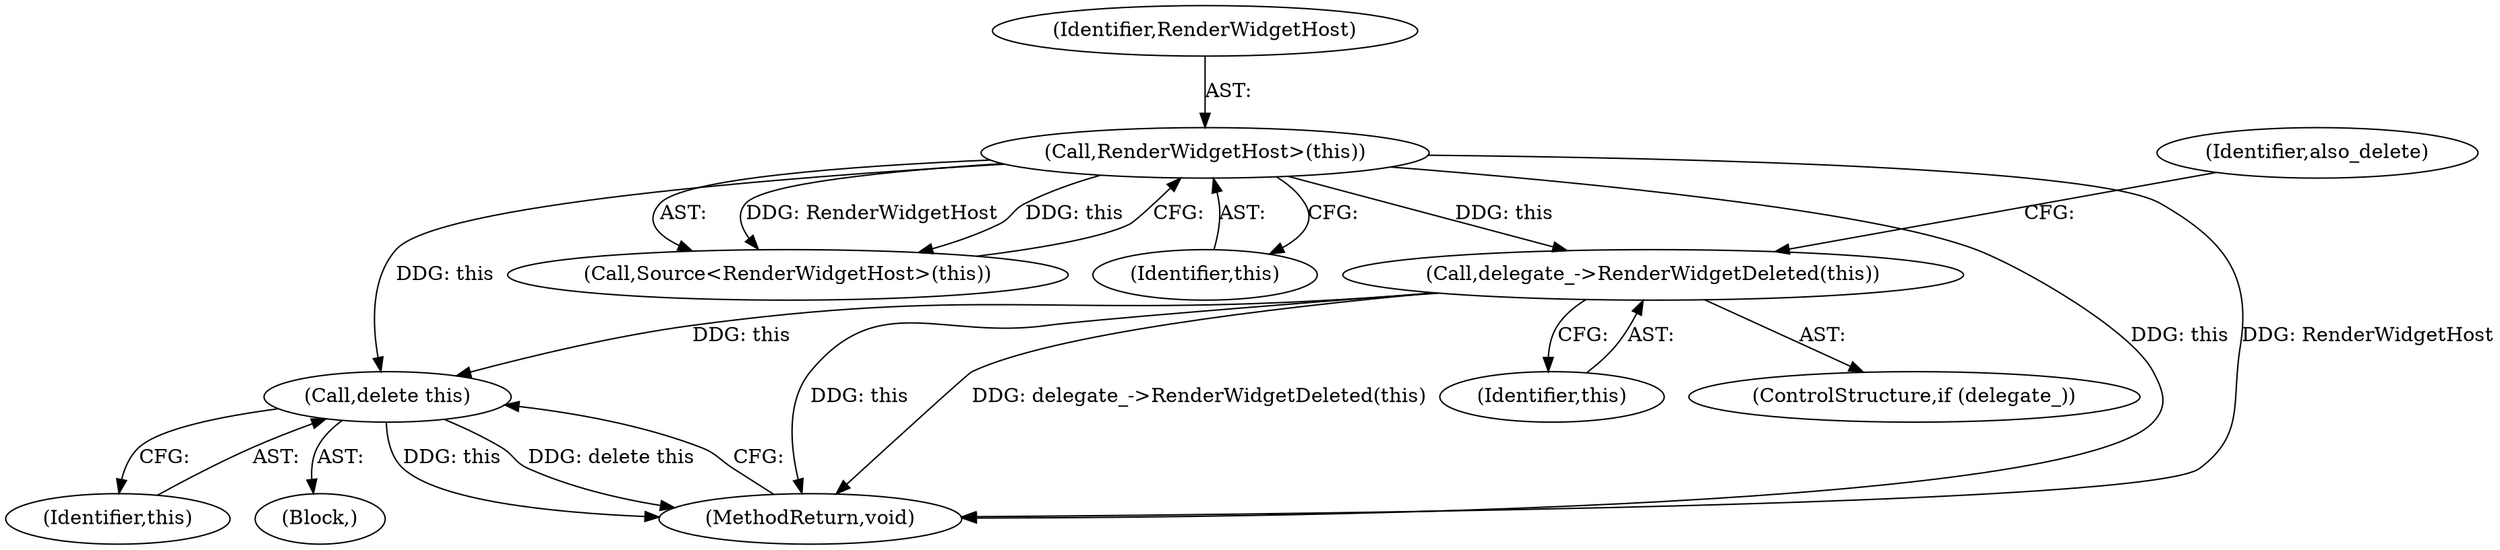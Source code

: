 digraph "0_Chrome_e5787005a9004d7be289cc649c6ae4f3051996cd@API" {
"1000138" [label="(Call,delete this)"];
"1000113" [label="(Call,RenderWidgetHost>(this))"];
"1000130" [label="(Call,delegate_->RenderWidgetDeleted(this))"];
"1000140" [label="(MethodReturn,void)"];
"1000111" [label="(Call,Source<RenderWidgetHost>(this))"];
"1000130" [label="(Call,delegate_->RenderWidgetDeleted(this))"];
"1000131" [label="(Identifier,this)"];
"1000134" [label="(Block,)"];
"1000139" [label="(Identifier,this)"];
"1000128" [label="(ControlStructure,if (delegate_))"];
"1000138" [label="(Call,delete this)"];
"1000113" [label="(Call,RenderWidgetHost>(this))"];
"1000115" [label="(Identifier,this)"];
"1000133" [label="(Identifier,also_delete)"];
"1000114" [label="(Identifier,RenderWidgetHost)"];
"1000138" -> "1000134"  [label="AST: "];
"1000138" -> "1000139"  [label="CFG: "];
"1000139" -> "1000138"  [label="AST: "];
"1000140" -> "1000138"  [label="CFG: "];
"1000138" -> "1000140"  [label="DDG: this"];
"1000138" -> "1000140"  [label="DDG: delete this"];
"1000113" -> "1000138"  [label="DDG: this"];
"1000130" -> "1000138"  [label="DDG: this"];
"1000113" -> "1000111"  [label="AST: "];
"1000113" -> "1000115"  [label="CFG: "];
"1000114" -> "1000113"  [label="AST: "];
"1000115" -> "1000113"  [label="AST: "];
"1000111" -> "1000113"  [label="CFG: "];
"1000113" -> "1000140"  [label="DDG: RenderWidgetHost"];
"1000113" -> "1000140"  [label="DDG: this"];
"1000113" -> "1000111"  [label="DDG: RenderWidgetHost"];
"1000113" -> "1000111"  [label="DDG: this"];
"1000113" -> "1000130"  [label="DDG: this"];
"1000130" -> "1000128"  [label="AST: "];
"1000130" -> "1000131"  [label="CFG: "];
"1000131" -> "1000130"  [label="AST: "];
"1000133" -> "1000130"  [label="CFG: "];
"1000130" -> "1000140"  [label="DDG: delegate_->RenderWidgetDeleted(this)"];
"1000130" -> "1000140"  [label="DDG: this"];
}
